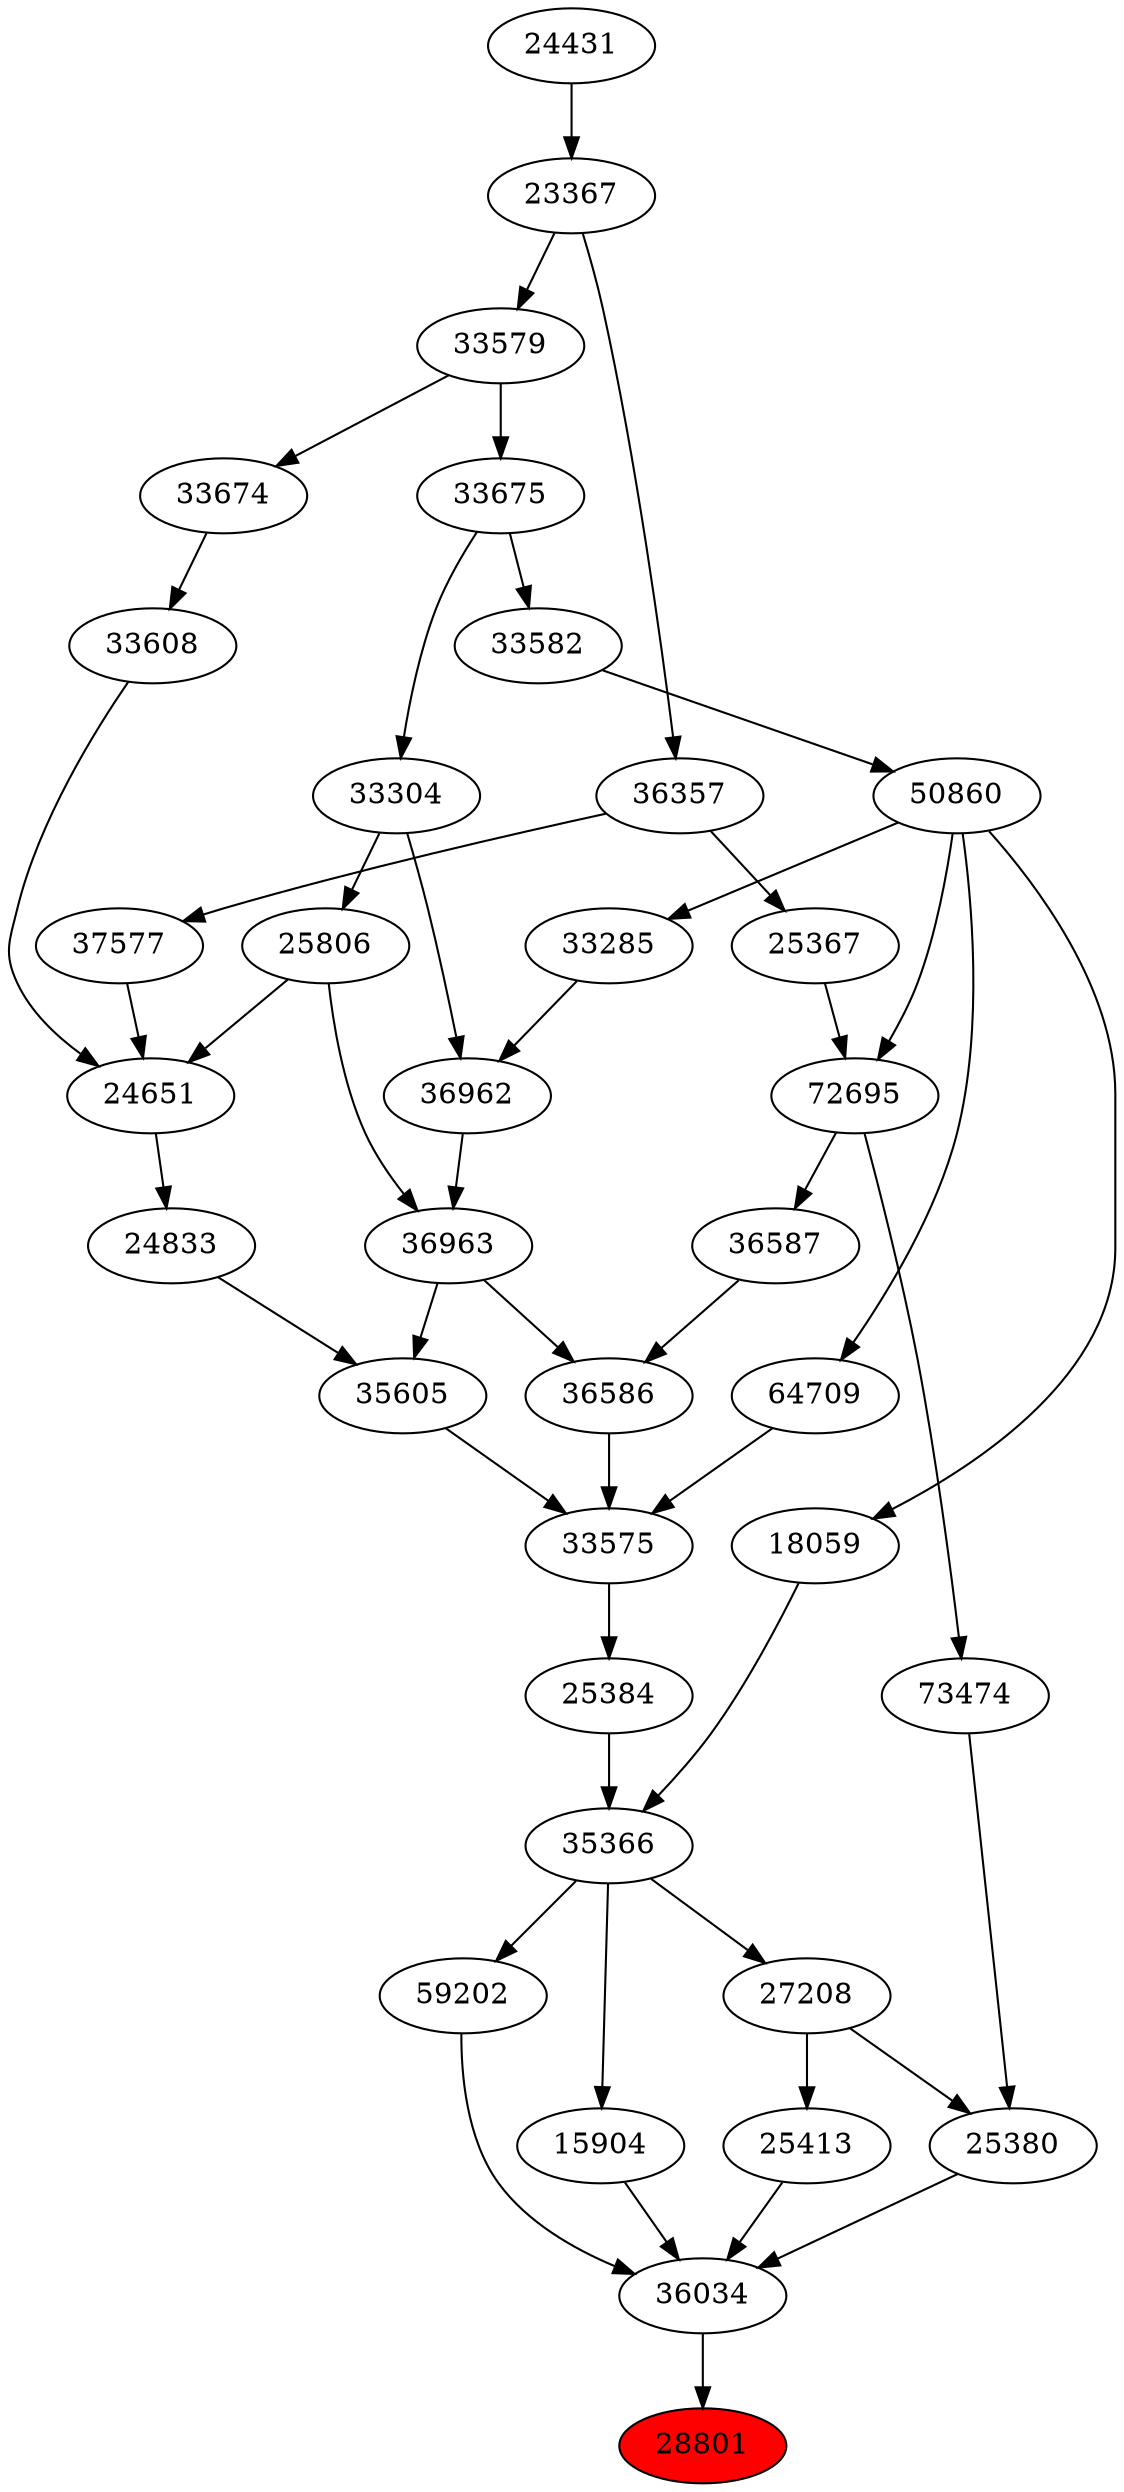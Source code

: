 strict digraph{ 
28801 [label="28801" fillcolor=red style=filled]
36034 -> 28801
36034 [label="36034"]
25413 -> 36034
15904 -> 36034
59202 -> 36034
25380 -> 36034
25413 [label="25413"]
27208 -> 25413
15904 [label="15904"]
35366 -> 15904
59202 [label="59202"]
35366 -> 59202
25380 [label="25380"]
27208 -> 25380
73474 -> 25380
27208 [label="27208"]
35366 -> 27208
35366 [label="35366"]
25384 -> 35366
18059 -> 35366
73474 [label="73474"]
72695 -> 73474
25384 [label="25384"]
33575 -> 25384
18059 [label="18059"]
50860 -> 18059
72695 [label="72695"]
50860 -> 72695
25367 -> 72695
33575 [label="33575"]
36586 -> 33575
35605 -> 33575
64709 -> 33575
50860 [label="50860"]
33582 -> 50860
25367 [label="25367"]
36357 -> 25367
36586 [label="36586"]
36587 -> 36586
36963 -> 36586
35605 [label="35605"]
24833 -> 35605
36963 -> 35605
64709 [label="64709"]
50860 -> 64709
33582 [label="33582"]
33675 -> 33582
36357 [label="36357"]
23367 -> 36357
36587 [label="36587"]
72695 -> 36587
36963 [label="36963"]
36962 -> 36963
25806 -> 36963
24833 [label="24833"]
24651 -> 24833
33675 [label="33675"]
33579 -> 33675
23367 [label="23367"]
24431 -> 23367
36962 [label="36962"]
33285 -> 36962
33304 -> 36962
25806 [label="25806"]
33304 -> 25806
24651 [label="24651"]
25806 -> 24651
33608 -> 24651
37577 -> 24651
33579 [label="33579"]
23367 -> 33579
24431 [label="24431"]
33285 [label="33285"]
50860 -> 33285
33304 [label="33304"]
33675 -> 33304
33608 [label="33608"]
33674 -> 33608
37577 [label="37577"]
36357 -> 37577
33674 [label="33674"]
33579 -> 33674
}